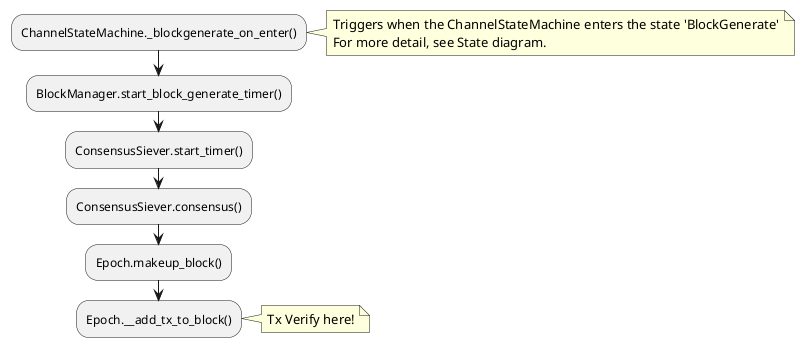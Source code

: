 @startuml
:ChannelStateMachine._blockgenerate_on_enter();
note right
    Triggers when the ChannelStateMachine enters the state 'BlockGenerate'
    For more detail, see State diagram.
end note
:BlockManager.start_block_generate_timer();
:ConsensusSiever.start_timer();
:ConsensusSiever.consensus();
:Epoch.makeup_block();
:Epoch.__add_tx_to_block();
note right
    Tx Verify here!
end note
@enduml

' 누가 TIMER_KEY_BLOCK_GENERATE를 등록하지?
